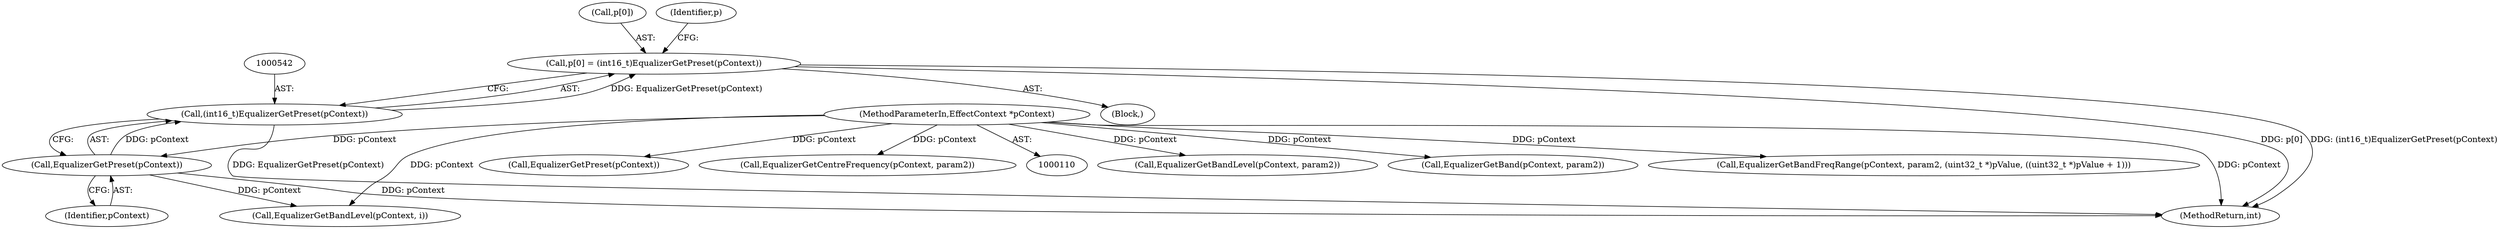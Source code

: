 digraph "0_Android_321ea5257e37c8edb26e66fe4ee78cca4cd915fe@array" {
"1000537" [label="(Call,p[0] = (int16_t)EqualizerGetPreset(pContext))"];
"1000541" [label="(Call,(int16_t)EqualizerGetPreset(pContext))"];
"1000543" [label="(Call,EqualizerGetPreset(pContext))"];
"1000111" [label="(MethodParameterIn,EffectContext *pContext)"];
"1000543" [label="(Call,EqualizerGetPreset(pContext))"];
"1000342" [label="(Call,EqualizerGetBandLevel(pContext, param2))"];
"1000528" [label="(Block,)"];
"1000541" [label="(Call,(int16_t)EqualizerGetPreset(pContext))"];
"1000439" [label="(Call,EqualizerGetBand(pContext, param2))"];
"1000415" [label="(Call,EqualizerGetBandFreqRange(pContext, param2, (uint32_t *)pValue, ((uint32_t *)pValue + 1)))"];
"1000586" [label="(MethodReturn,int)"];
"1000451" [label="(Call,EqualizerGetPreset(pContext))"];
"1000571" [label="(Call,EqualizerGetBandLevel(pContext, i))"];
"1000537" [label="(Call,p[0] = (int16_t)EqualizerGetPreset(pContext))"];
"1000111" [label="(MethodParameterIn,EffectContext *pContext)"];
"1000381" [label="(Call,EqualizerGetCentreFrequency(pContext, param2))"];
"1000538" [label="(Call,p[0])"];
"1000547" [label="(Identifier,p)"];
"1000544" [label="(Identifier,pContext)"];
"1000537" -> "1000528"  [label="AST: "];
"1000537" -> "1000541"  [label="CFG: "];
"1000538" -> "1000537"  [label="AST: "];
"1000541" -> "1000537"  [label="AST: "];
"1000547" -> "1000537"  [label="CFG: "];
"1000537" -> "1000586"  [label="DDG: p[0]"];
"1000537" -> "1000586"  [label="DDG: (int16_t)EqualizerGetPreset(pContext)"];
"1000541" -> "1000537"  [label="DDG: EqualizerGetPreset(pContext)"];
"1000541" -> "1000543"  [label="CFG: "];
"1000542" -> "1000541"  [label="AST: "];
"1000543" -> "1000541"  [label="AST: "];
"1000541" -> "1000586"  [label="DDG: EqualizerGetPreset(pContext)"];
"1000543" -> "1000541"  [label="DDG: pContext"];
"1000543" -> "1000544"  [label="CFG: "];
"1000544" -> "1000543"  [label="AST: "];
"1000543" -> "1000586"  [label="DDG: pContext"];
"1000111" -> "1000543"  [label="DDG: pContext"];
"1000543" -> "1000571"  [label="DDG: pContext"];
"1000111" -> "1000110"  [label="AST: "];
"1000111" -> "1000586"  [label="DDG: pContext"];
"1000111" -> "1000342"  [label="DDG: pContext"];
"1000111" -> "1000381"  [label="DDG: pContext"];
"1000111" -> "1000415"  [label="DDG: pContext"];
"1000111" -> "1000439"  [label="DDG: pContext"];
"1000111" -> "1000451"  [label="DDG: pContext"];
"1000111" -> "1000571"  [label="DDG: pContext"];
}
